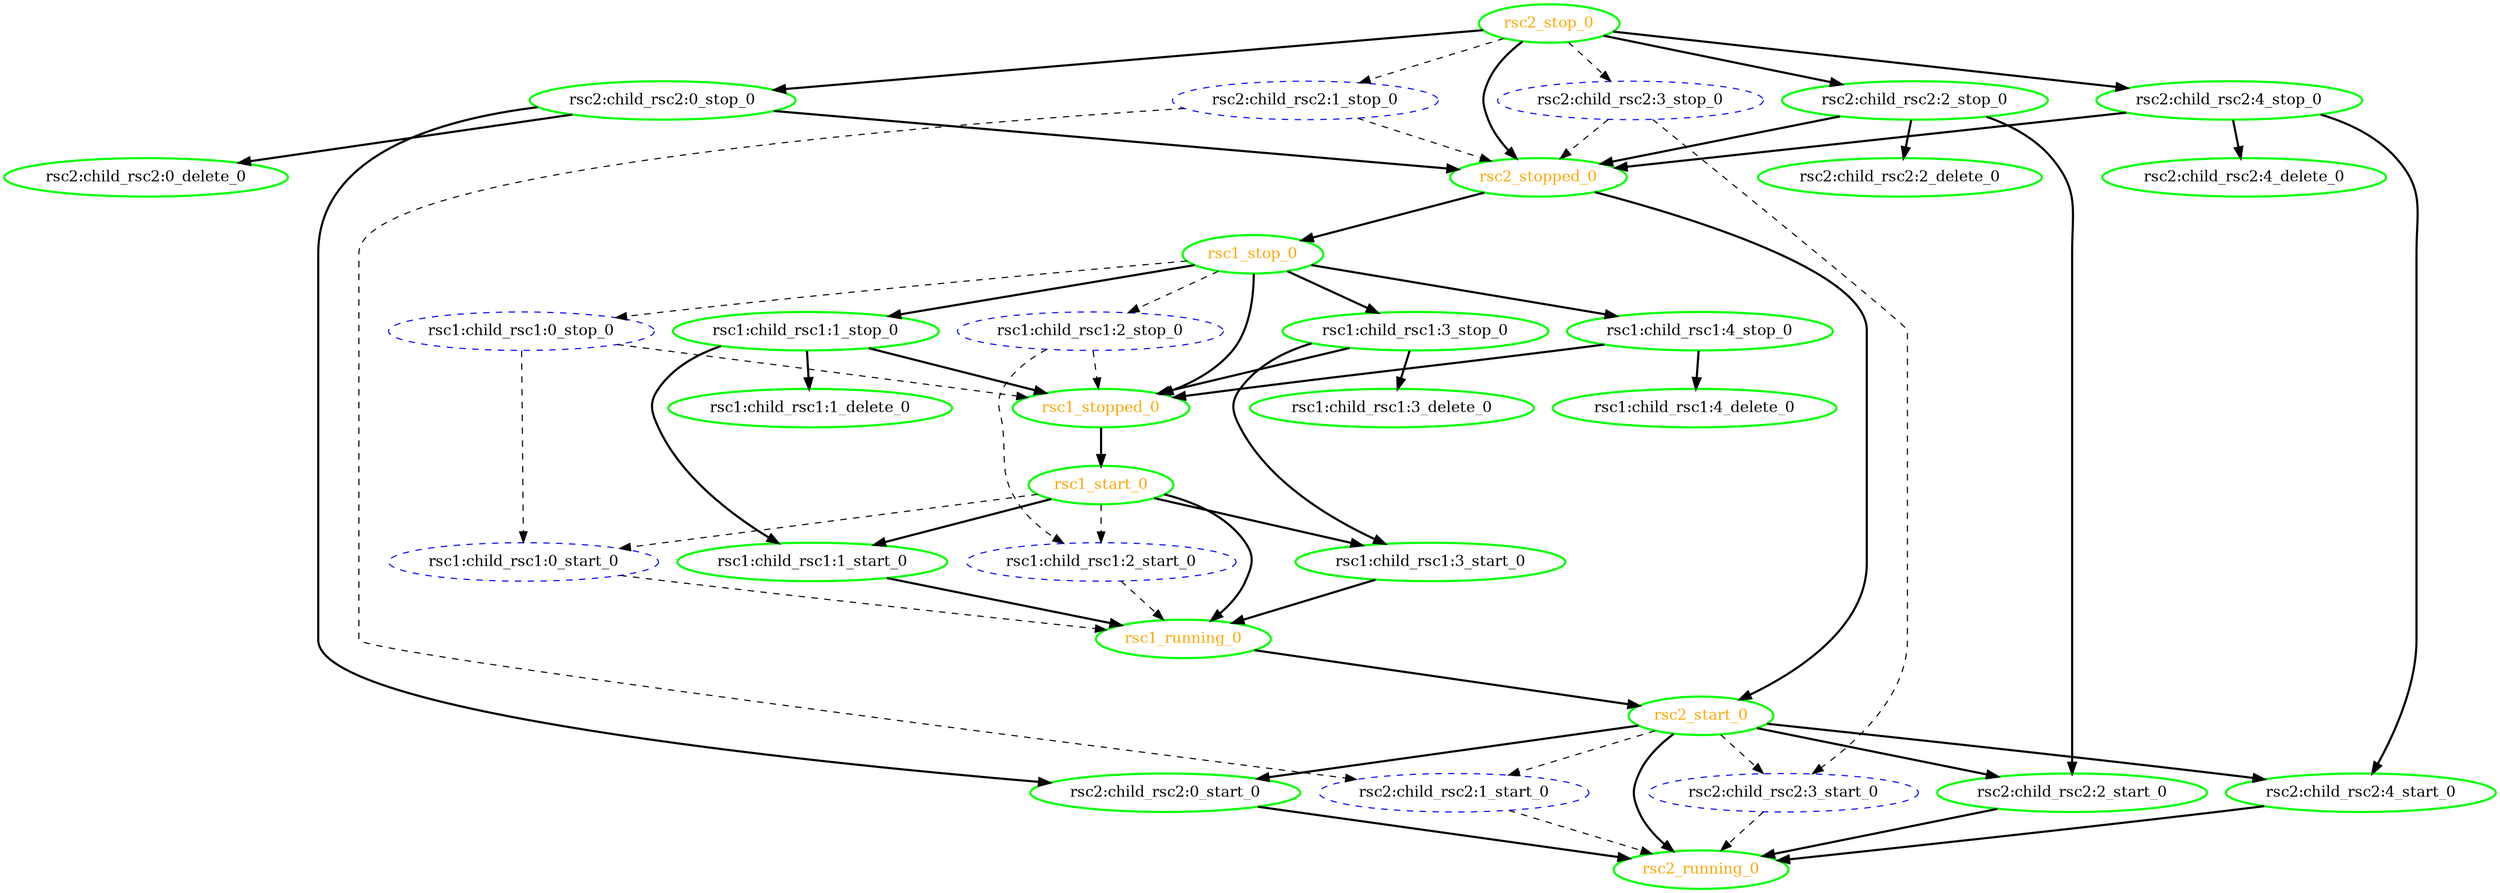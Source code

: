 digraph "g" {
	size = "30,30"
"rsc1:child_rsc1:0_stop_0" [ style="dashed" color="blue" fontcolor="black" ]
"rsc1:child_rsc1:0_start_0" [ style="dashed" color="blue" fontcolor="black" ]
"rsc1:child_rsc1:1_stop_0" [ tooltip="node1" style=bold color="green" fontcolor="black" ]
"rsc1:child_rsc1:1_start_0" [ tooltip="node2" style=bold color="green" fontcolor="black" ]
"rsc1:child_rsc1:1_delete_0" [ tooltip="node1" style=bold color="green" fontcolor="black" ]
"rsc1:child_rsc1:2_stop_0" [ style="dashed" color="blue" fontcolor="black" ]
"rsc1:child_rsc1:2_start_0" [ style="dashed" color="blue" fontcolor="black" ]
"rsc1:child_rsc1:3_stop_0" [ tooltip="node1" style=bold color="green" fontcolor="black" ]
"rsc1:child_rsc1:3_start_0" [ tooltip="node2" style=bold color="green" fontcolor="black" ]
"rsc1:child_rsc1:3_delete_0" [ tooltip="node1" style=bold color="green" fontcolor="black" ]
"rsc1:child_rsc1:4_stop_0" [ tooltip="node1" style=bold color="green" fontcolor="black" ]
"rsc1:child_rsc1:4_delete_0" [ tooltip="node1" style=bold color="green" fontcolor="black" ]
"rsc1_start_0" [ tooltip="" style=bold color="green" fontcolor="orange" ]
"rsc1_running_0" [ tooltip="" style=bold color="green" fontcolor="orange" ]
"rsc1_stop_0" [ tooltip="" style=bold color="green" fontcolor="orange" ]
"rsc1_stopped_0" [ tooltip="" style=bold color="green" fontcolor="orange" ]
"rsc2:child_rsc2:0_stop_0" [ tooltip="node2" style=bold color="green" fontcolor="black" ]
"rsc2:child_rsc2:0_start_0" [ tooltip="node1" style=bold color="green" fontcolor="black" ]
"rsc2:child_rsc2:0_delete_0" [ tooltip="node2" style=bold color="green" fontcolor="black" ]
"rsc2:child_rsc2:1_stop_0" [ style="dashed" color="blue" fontcolor="black" ]
"rsc2:child_rsc2:1_start_0" [ style="dashed" color="blue" fontcolor="black" ]
"rsc2:child_rsc2:2_stop_0" [ tooltip="node2" style=bold color="green" fontcolor="black" ]
"rsc2:child_rsc2:2_start_0" [ tooltip="node1" style=bold color="green" fontcolor="black" ]
"rsc2:child_rsc2:2_delete_0" [ tooltip="node2" style=bold color="green" fontcolor="black" ]
"rsc2:child_rsc2:3_stop_0" [ style="dashed" color="blue" fontcolor="black" ]
"rsc2:child_rsc2:3_start_0" [ style="dashed" color="blue" fontcolor="black" ]
"rsc2:child_rsc2:4_stop_0" [ tooltip="node2" style=bold color="green" fontcolor="black" ]
"rsc2:child_rsc2:4_start_0" [ tooltip="node1" style=bold color="green" fontcolor="black" ]
"rsc2:child_rsc2:4_delete_0" [ tooltip="node2" style=bold color="green" fontcolor="black" ]
"rsc2_start_0" [ tooltip="" style=bold color="green" fontcolor="orange" ]
"rsc2_running_0" [ tooltip="" style=bold color="green" fontcolor="orange" ]
"rsc2_stop_0" [ tooltip="" style=bold color="green" fontcolor="orange" ]
"rsc2_stopped_0" [ tooltip="" style=bold color="green" fontcolor="orange" ]
"rsc1_stop_0" -> "rsc1:child_rsc1:0_stop_0" [ style = dashed]
"rsc1:child_rsc1:0_stop_0" -> "rsc1:child_rsc1:0_start_0" [ style = dashed]
"rsc1_start_0" -> "rsc1:child_rsc1:0_start_0" [ style = dashed]
"rsc1_stop_0" -> "rsc1:child_rsc1:1_stop_0" [ style = bold]
"rsc1:child_rsc1:1_stop_0" -> "rsc1:child_rsc1:1_start_0" [ style = bold]
"rsc1_start_0" -> "rsc1:child_rsc1:1_start_0" [ style = bold]
"rsc1:child_rsc1:1_stop_0" -> "rsc1:child_rsc1:1_delete_0" [ style = bold]
"rsc1_stop_0" -> "rsc1:child_rsc1:2_stop_0" [ style = dashed]
"rsc1:child_rsc1:2_stop_0" -> "rsc1:child_rsc1:2_start_0" [ style = dashed]
"rsc1_start_0" -> "rsc1:child_rsc1:2_start_0" [ style = dashed]
"rsc1_stop_0" -> "rsc1:child_rsc1:3_stop_0" [ style = bold]
"rsc1:child_rsc1:3_stop_0" -> "rsc1:child_rsc1:3_start_0" [ style = bold]
"rsc1_start_0" -> "rsc1:child_rsc1:3_start_0" [ style = bold]
"rsc1:child_rsc1:3_stop_0" -> "rsc1:child_rsc1:3_delete_0" [ style = bold]
"rsc1_stop_0" -> "rsc1:child_rsc1:4_stop_0" [ style = bold]
"rsc1:child_rsc1:4_stop_0" -> "rsc1:child_rsc1:4_delete_0" [ style = bold]
"rsc1_stopped_0" -> "rsc1_start_0" [ style = bold]
"rsc1:child_rsc1:0_start_0" -> "rsc1_running_0" [ style = dashed]
"rsc1:child_rsc1:1_start_0" -> "rsc1_running_0" [ style = bold]
"rsc1:child_rsc1:2_start_0" -> "rsc1_running_0" [ style = dashed]
"rsc1:child_rsc1:3_start_0" -> "rsc1_running_0" [ style = bold]
"rsc1_start_0" -> "rsc1_running_0" [ style = bold]
"rsc2_stopped_0" -> "rsc1_stop_0" [ style = bold]
"rsc1:child_rsc1:0_stop_0" -> "rsc1_stopped_0" [ style = dashed]
"rsc1:child_rsc1:1_stop_0" -> "rsc1_stopped_0" [ style = bold]
"rsc1:child_rsc1:2_stop_0" -> "rsc1_stopped_0" [ style = dashed]
"rsc1:child_rsc1:3_stop_0" -> "rsc1_stopped_0" [ style = bold]
"rsc1:child_rsc1:4_stop_0" -> "rsc1_stopped_0" [ style = bold]
"rsc1_stop_0" -> "rsc1_stopped_0" [ style = bold]
"rsc2_stop_0" -> "rsc2:child_rsc2:0_stop_0" [ style = bold]
"rsc2:child_rsc2:0_stop_0" -> "rsc2:child_rsc2:0_start_0" [ style = bold]
"rsc2_start_0" -> "rsc2:child_rsc2:0_start_0" [ style = bold]
"rsc2:child_rsc2:0_stop_0" -> "rsc2:child_rsc2:0_delete_0" [ style = bold]
"rsc2_stop_0" -> "rsc2:child_rsc2:1_stop_0" [ style = dashed]
"rsc2:child_rsc2:1_stop_0" -> "rsc2:child_rsc2:1_start_0" [ style = dashed]
"rsc2_start_0" -> "rsc2:child_rsc2:1_start_0" [ style = dashed]
"rsc2_stop_0" -> "rsc2:child_rsc2:2_stop_0" [ style = bold]
"rsc2:child_rsc2:2_stop_0" -> "rsc2:child_rsc2:2_start_0" [ style = bold]
"rsc2_start_0" -> "rsc2:child_rsc2:2_start_0" [ style = bold]
"rsc2:child_rsc2:2_stop_0" -> "rsc2:child_rsc2:2_delete_0" [ style = bold]
"rsc2_stop_0" -> "rsc2:child_rsc2:3_stop_0" [ style = dashed]
"rsc2:child_rsc2:3_stop_0" -> "rsc2:child_rsc2:3_start_0" [ style = dashed]
"rsc2_start_0" -> "rsc2:child_rsc2:3_start_0" [ style = dashed]
"rsc2_stop_0" -> "rsc2:child_rsc2:4_stop_0" [ style = bold]
"rsc2:child_rsc2:4_stop_0" -> "rsc2:child_rsc2:4_start_0" [ style = bold]
"rsc2_start_0" -> "rsc2:child_rsc2:4_start_0" [ style = bold]
"rsc2:child_rsc2:4_stop_0" -> "rsc2:child_rsc2:4_delete_0" [ style = bold]
"rsc1_running_0" -> "rsc2_start_0" [ style = bold]
"rsc2_stopped_0" -> "rsc2_start_0" [ style = bold]
"rsc2:child_rsc2:0_start_0" -> "rsc2_running_0" [ style = bold]
"rsc2:child_rsc2:1_start_0" -> "rsc2_running_0" [ style = dashed]
"rsc2:child_rsc2:2_start_0" -> "rsc2_running_0" [ style = bold]
"rsc2:child_rsc2:3_start_0" -> "rsc2_running_0" [ style = dashed]
"rsc2:child_rsc2:4_start_0" -> "rsc2_running_0" [ style = bold]
"rsc2_start_0" -> "rsc2_running_0" [ style = bold]
"rsc2:child_rsc2:0_stop_0" -> "rsc2_stopped_0" [ style = bold]
"rsc2:child_rsc2:1_stop_0" -> "rsc2_stopped_0" [ style = dashed]
"rsc2:child_rsc2:2_stop_0" -> "rsc2_stopped_0" [ style = bold]
"rsc2:child_rsc2:3_stop_0" -> "rsc2_stopped_0" [ style = dashed]
"rsc2:child_rsc2:4_stop_0" -> "rsc2_stopped_0" [ style = bold]
"rsc2_stop_0" -> "rsc2_stopped_0" [ style = bold]
}
